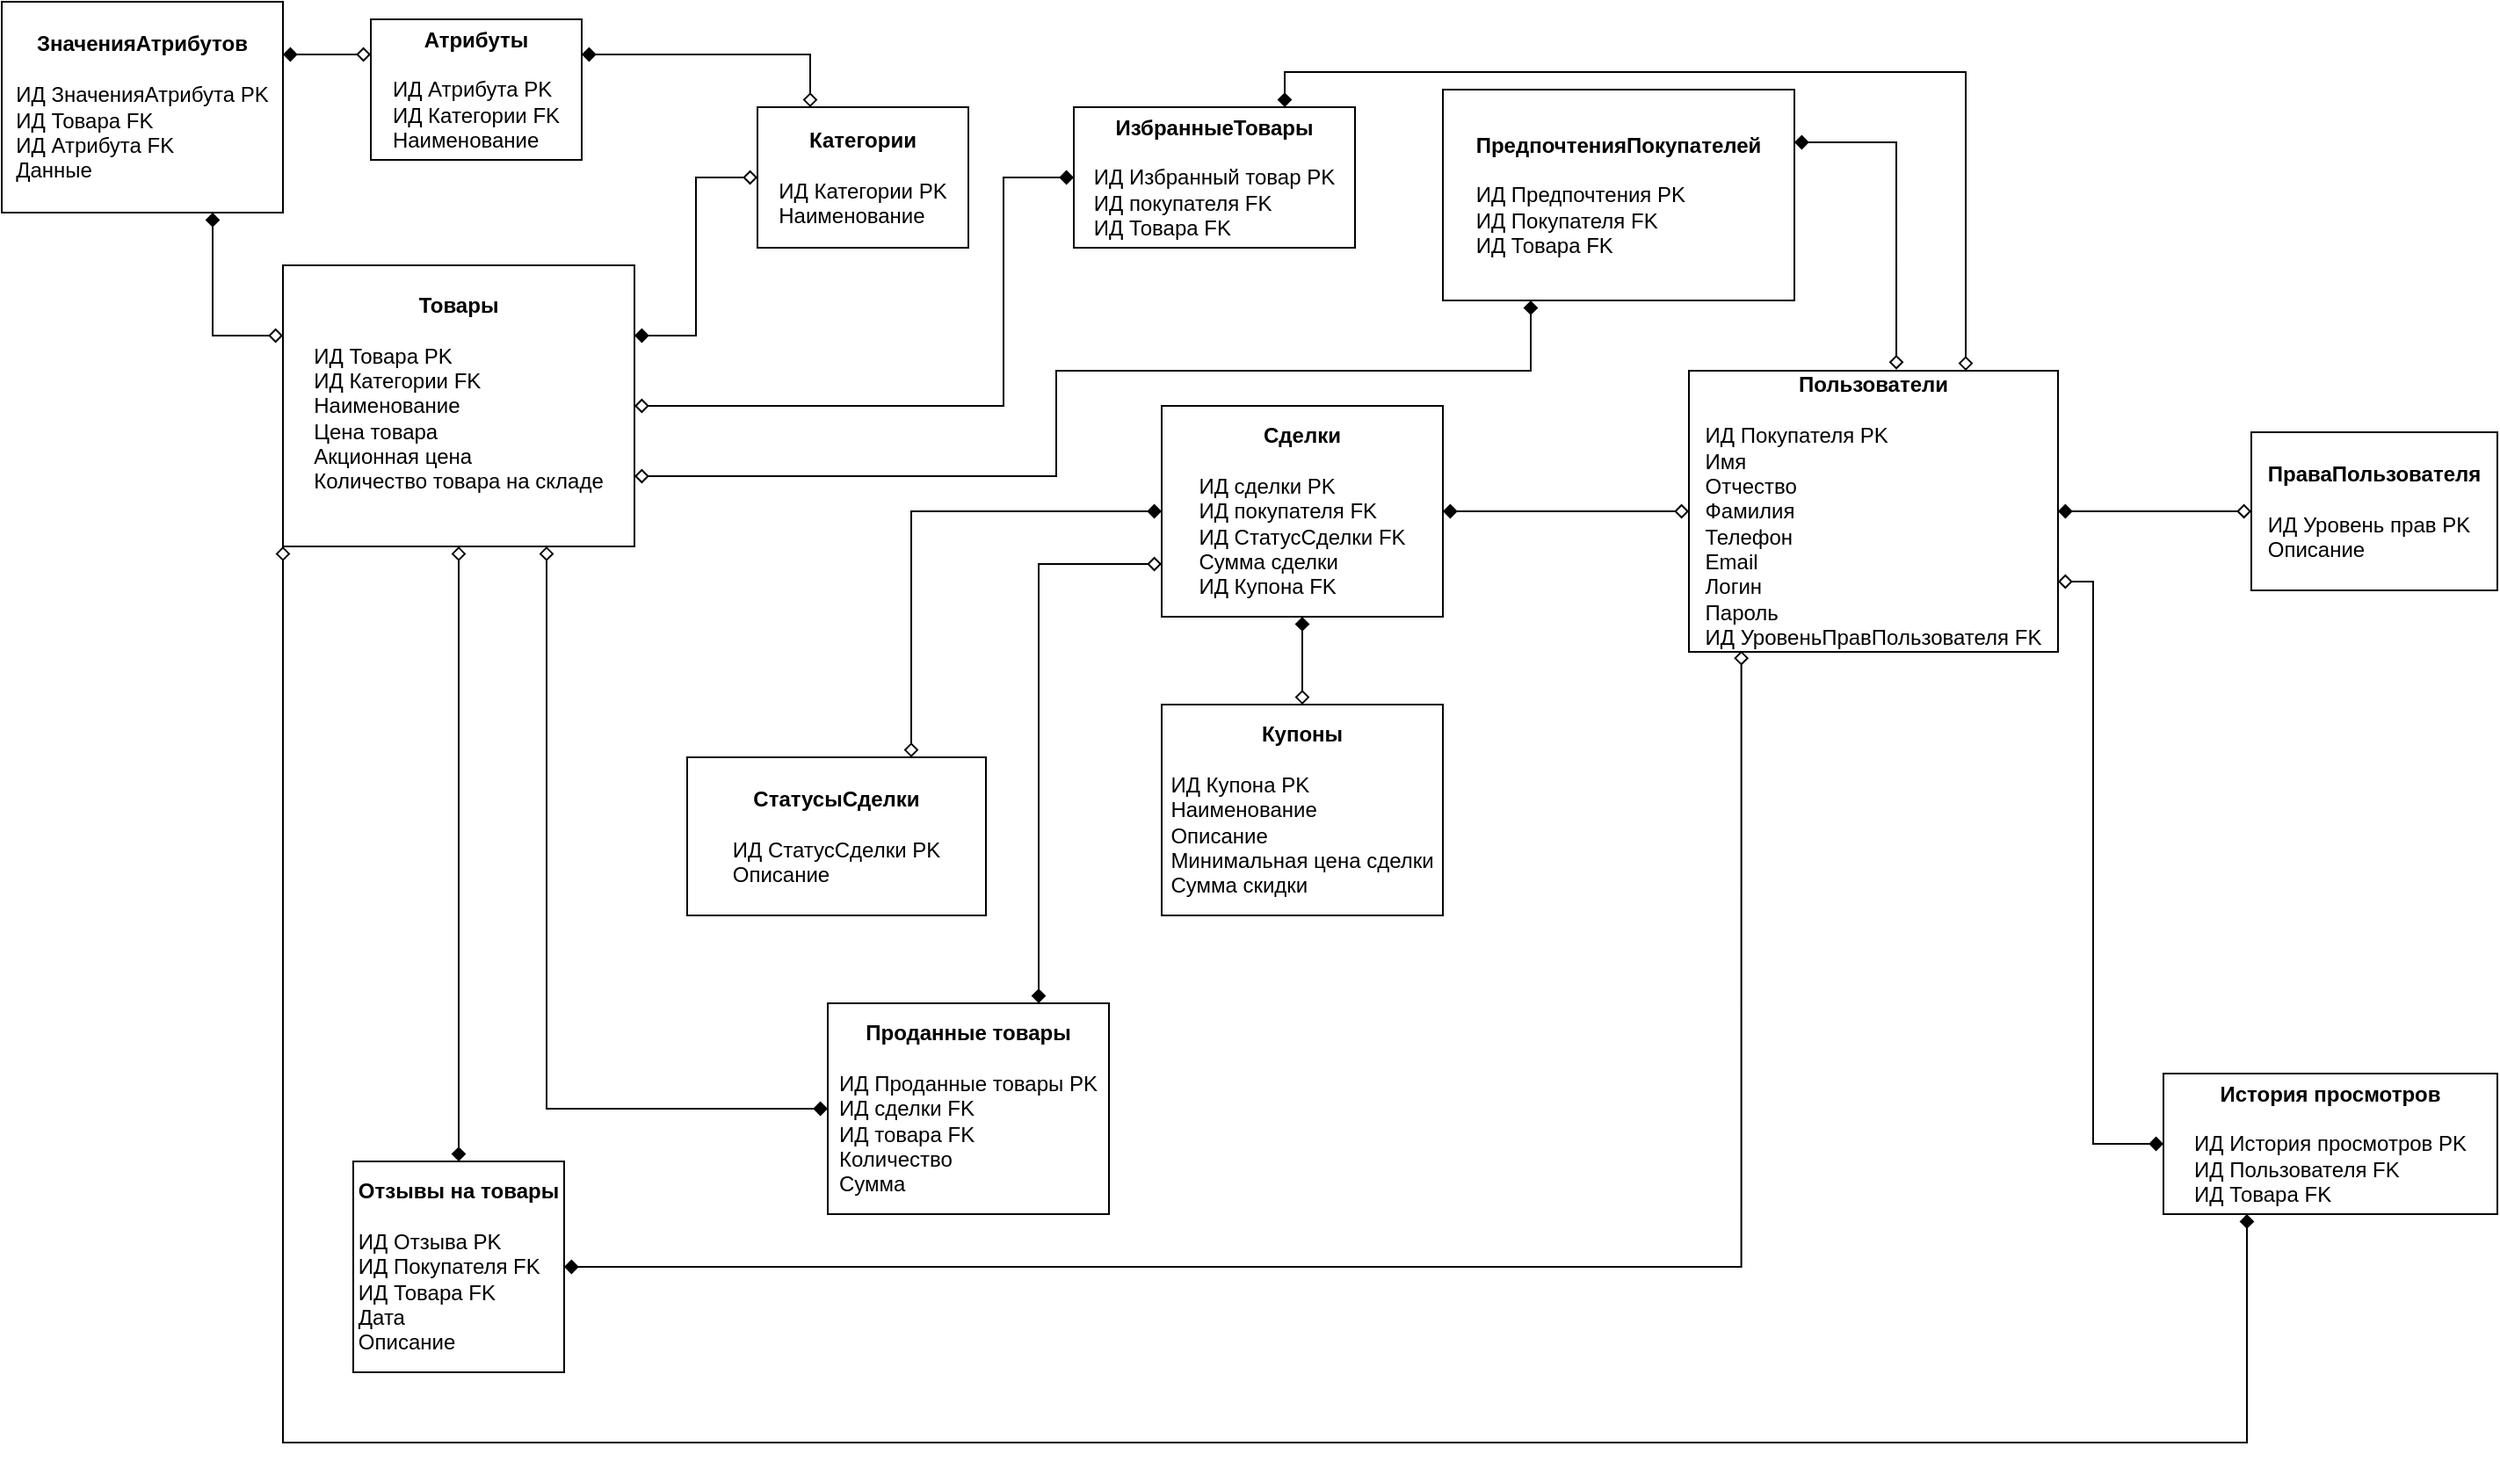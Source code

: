 <mxfile version="14.6.13" type="device" pages="5"><diagram id="TfcwtaZ1x5qRb70G7sAq" name="v1"><mxGraphModel dx="2379" dy="936" grid="1" gridSize="10" guides="1" tooltips="1" connect="1" arrows="1" fold="1" page="1" pageScale="1" pageWidth="827" pageHeight="1169" math="0" shadow="0"><root><mxCell id="0"/><mxCell id="1" parent="0"/><mxCell id="Cn4oMDdfMZTXBTQETOUP-15" style="edgeStyle=orthogonalEdgeStyle;rounded=0;orthogonalLoop=1;jettySize=auto;html=1;exitX=1;exitY=0.25;exitDx=0;exitDy=0;entryX=0;entryY=0.5;entryDx=0;entryDy=0;endArrow=diamond;endFill=0;startArrow=diamond;startFill=1;" parent="1" source="Cn4oMDdfMZTXBTQETOUP-1" target="Cn4oMDdfMZTXBTQETOUP-8" edge="1"><mxGeometry relative="1" as="geometry"/></mxCell><mxCell id="Cn4oMDdfMZTXBTQETOUP-16" style="edgeStyle=orthogonalEdgeStyle;rounded=0;orthogonalLoop=1;jettySize=auto;html=1;exitX=0.5;exitY=1;exitDx=0;exitDy=0;entryX=0.5;entryY=0;entryDx=0;entryDy=0;endArrow=diamond;endFill=1;startArrow=diamond;startFill=0;" parent="1" source="Cn4oMDdfMZTXBTQETOUP-1" target="Cn4oMDdfMZTXBTQETOUP-14" edge="1"><mxGeometry relative="1" as="geometry"/></mxCell><mxCell id="Cn4oMDdfMZTXBTQETOUP-28" style="edgeStyle=orthogonalEdgeStyle;rounded=0;orthogonalLoop=1;jettySize=auto;html=1;exitX=0;exitY=0.25;exitDx=0;exitDy=0;entryX=0.75;entryY=1;entryDx=0;entryDy=0;endArrow=diamond;endFill=1;startArrow=diamond;startFill=0;" parent="1" source="Cn4oMDdfMZTXBTQETOUP-1" target="Cn4oMDdfMZTXBTQETOUP-3" edge="1"><mxGeometry relative="1" as="geometry"/></mxCell><mxCell id="Cn4oMDdfMZTXBTQETOUP-35" style="edgeStyle=orthogonalEdgeStyle;rounded=0;orthogonalLoop=1;jettySize=auto;html=1;exitX=0.75;exitY=1;exitDx=0;exitDy=0;entryX=0;entryY=0.5;entryDx=0;entryDy=0;startArrow=diamond;startFill=0;endArrow=diamond;endFill=1;" parent="1" source="Cn4oMDdfMZTXBTQETOUP-1" target="Cn4oMDdfMZTXBTQETOUP-7" edge="1"><mxGeometry relative="1" as="geometry"/></mxCell><mxCell id="Cn4oMDdfMZTXBTQETOUP-48" style="edgeStyle=orthogonalEdgeStyle;rounded=0;orthogonalLoop=1;jettySize=auto;html=1;exitX=1;exitY=0.5;exitDx=0;exitDy=0;entryX=0;entryY=0.5;entryDx=0;entryDy=0;startArrow=diamond;startFill=0;endArrow=diamond;endFill=1;" parent="1" source="Cn4oMDdfMZTXBTQETOUP-1" target="Cn4oMDdfMZTXBTQETOUP-9" edge="1"><mxGeometry relative="1" as="geometry"><Array as="points"><mxPoint x="250" y="280"/><mxPoint x="250" y="150"/></Array></mxGeometry></mxCell><mxCell id="Cn4oMDdfMZTXBTQETOUP-51" style="edgeStyle=orthogonalEdgeStyle;rounded=0;orthogonalLoop=1;jettySize=auto;html=1;exitX=1;exitY=0.75;exitDx=0;exitDy=0;entryX=0.25;entryY=1;entryDx=0;entryDy=0;startArrow=diamond;startFill=0;endArrow=diamond;endFill=1;" parent="1" source="Cn4oMDdfMZTXBTQETOUP-1" target="Cn4oMDdfMZTXBTQETOUP-5" edge="1"><mxGeometry relative="1" as="geometry"><Array as="points"><mxPoint x="280" y="320"/><mxPoint x="280" y="260"/><mxPoint x="550" y="260"/></Array></mxGeometry></mxCell><mxCell id="Cn4oMDdfMZTXBTQETOUP-53" style="edgeStyle=orthogonalEdgeStyle;rounded=0;orthogonalLoop=1;jettySize=auto;html=1;exitX=0;exitY=1;exitDx=0;exitDy=0;entryX=0.25;entryY=1;entryDx=0;entryDy=0;startArrow=diamond;startFill=0;endArrow=diamond;endFill=1;" parent="1" source="Cn4oMDdfMZTXBTQETOUP-1" target="Cn4oMDdfMZTXBTQETOUP-13" edge="1"><mxGeometry relative="1" as="geometry"><Array as="points"><mxPoint x="-160" y="870"/><mxPoint x="958" y="870"/></Array></mxGeometry></mxCell><mxCell id="Cn4oMDdfMZTXBTQETOUP-1" value="&lt;b&gt;Товары&lt;/b&gt;&lt;br&gt;&lt;br&gt;&lt;div style=&quot;text-align: left&quot;&gt;&lt;span&gt;ИД Товара PK&lt;/span&gt;&lt;/div&gt;&lt;div style=&quot;text-align: left&quot;&gt;&lt;span&gt;ИД Категории FK&lt;/span&gt;&lt;/div&gt;&lt;div style=&quot;text-align: left&quot;&gt;&lt;span&gt;Наименование&lt;/span&gt;&lt;/div&gt;&lt;div style=&quot;text-align: left&quot;&gt;&lt;span&gt;Цена товара&lt;/span&gt;&lt;/div&gt;&lt;div style=&quot;text-align: left&quot;&gt;&lt;span&gt;Акционная цена&lt;/span&gt;&lt;/div&gt;&lt;div style=&quot;text-align: left&quot;&gt;&lt;span&gt;Количество товара на складе&lt;/span&gt;&lt;/div&gt;&lt;div style=&quot;text-align: left&quot;&gt;&lt;span&gt;&lt;br&gt;&lt;/span&gt;&lt;/div&gt;" style="whiteSpace=wrap;html=1;" parent="1" vertex="1"><mxGeometry x="-160" y="200" width="200" height="160" as="geometry"/></mxCell><mxCell id="Cn4oMDdfMZTXBTQETOUP-30" style="edgeStyle=orthogonalEdgeStyle;rounded=0;orthogonalLoop=1;jettySize=auto;html=1;exitX=1;exitY=0.25;exitDx=0;exitDy=0;entryX=0.25;entryY=0;entryDx=0;entryDy=0;endArrow=diamond;endFill=0;startArrow=diamond;startFill=1;" parent="1" source="Cn4oMDdfMZTXBTQETOUP-2" target="Cn4oMDdfMZTXBTQETOUP-8" edge="1"><mxGeometry relative="1" as="geometry"/></mxCell><mxCell id="Cn4oMDdfMZTXBTQETOUP-2" value="&lt;b&gt;Атрибуты&lt;/b&gt;&lt;br&gt;&lt;br&gt;&lt;div style=&quot;text-align: left&quot;&gt;ИД Атрибута PK&lt;/div&gt;&lt;div style=&quot;text-align: left&quot;&gt;ИД Категории FK&lt;/div&gt;&lt;div style=&quot;text-align: left&quot;&gt;Наименование&lt;/div&gt;" style="whiteSpace=wrap;html=1;" parent="1" vertex="1"><mxGeometry x="-110" y="60" width="120" height="80" as="geometry"/></mxCell><mxCell id="Cn4oMDdfMZTXBTQETOUP-29" style="edgeStyle=orthogonalEdgeStyle;rounded=0;orthogonalLoop=1;jettySize=auto;html=1;exitX=1;exitY=0.25;exitDx=0;exitDy=0;entryX=0;entryY=0.25;entryDx=0;entryDy=0;endArrow=diamond;endFill=0;startArrow=diamond;startFill=1;" parent="1" source="Cn4oMDdfMZTXBTQETOUP-3" target="Cn4oMDdfMZTXBTQETOUP-2" edge="1"><mxGeometry relative="1" as="geometry"/></mxCell><mxCell id="Cn4oMDdfMZTXBTQETOUP-3" value="&lt;b&gt;ЗначенияАтрибутов&lt;/b&gt;&lt;br&gt;&lt;br&gt;&lt;div style=&quot;text-align: left&quot;&gt;ИД ЗначенияАтрибута PK&lt;/div&gt;&lt;div style=&quot;text-align: left&quot;&gt;ИД Товара FK&lt;/div&gt;&lt;div style=&quot;text-align: left&quot;&gt;ИД Атрибута FK&lt;/div&gt;&lt;div style=&quot;text-align: left&quot;&gt;Данные&lt;/div&gt;" style="whiteSpace=wrap;html=1;" parent="1" vertex="1"><mxGeometry x="-320" y="50" width="160" height="120" as="geometry"/></mxCell><mxCell id="Cn4oMDdfMZTXBTQETOUP-40" style="edgeStyle=orthogonalEdgeStyle;rounded=0;orthogonalLoop=1;jettySize=auto;html=1;exitX=0;exitY=0.5;exitDx=0;exitDy=0;entryX=1;entryY=0.5;entryDx=0;entryDy=0;startArrow=diamond;startFill=0;endArrow=diamond;endFill=1;" parent="1" source="Cn4oMDdfMZTXBTQETOUP-4" target="Cn4oMDdfMZTXBTQETOUP-6" edge="1"><mxGeometry relative="1" as="geometry"/></mxCell><mxCell id="Cn4oMDdfMZTXBTQETOUP-41" style="edgeStyle=orthogonalEdgeStyle;rounded=0;orthogonalLoop=1;jettySize=auto;html=1;exitX=0.142;exitY=0.996;exitDx=0;exitDy=0;entryX=1;entryY=0.5;entryDx=0;entryDy=0;startArrow=diamond;startFill=0;endArrow=diamond;endFill=1;exitPerimeter=0;" parent="1" source="Cn4oMDdfMZTXBTQETOUP-4" target="Cn4oMDdfMZTXBTQETOUP-14" edge="1"><mxGeometry relative="1" as="geometry"/></mxCell><mxCell id="Cn4oMDdfMZTXBTQETOUP-44" style="edgeStyle=orthogonalEdgeStyle;rounded=0;orthogonalLoop=1;jettySize=auto;html=1;exitX=1;exitY=0.75;exitDx=0;exitDy=0;entryX=0;entryY=0.5;entryDx=0;entryDy=0;startArrow=diamond;startFill=0;endArrow=diamond;endFill=1;" parent="1" source="Cn4oMDdfMZTXBTQETOUP-4" target="Cn4oMDdfMZTXBTQETOUP-13" edge="1"><mxGeometry relative="1" as="geometry"><Array as="points"><mxPoint x="870" y="380"/><mxPoint x="870" y="700"/></Array></mxGeometry></mxCell><mxCell id="Cn4oMDdfMZTXBTQETOUP-46" style="edgeStyle=orthogonalEdgeStyle;rounded=0;orthogonalLoop=1;jettySize=auto;html=1;exitX=0.562;exitY=-0.004;exitDx=0;exitDy=0;entryX=1;entryY=0.25;entryDx=0;entryDy=0;startArrow=diamond;startFill=0;endArrow=diamond;endFill=1;exitPerimeter=0;" parent="1" source="Cn4oMDdfMZTXBTQETOUP-4" target="Cn4oMDdfMZTXBTQETOUP-5" edge="1"><mxGeometry relative="1" as="geometry"/></mxCell><mxCell id="Cn4oMDdfMZTXBTQETOUP-50" style="edgeStyle=orthogonalEdgeStyle;rounded=0;orthogonalLoop=1;jettySize=auto;html=1;exitX=0.75;exitY=0;exitDx=0;exitDy=0;entryX=0.75;entryY=0;entryDx=0;entryDy=0;startArrow=diamond;startFill=0;endArrow=diamond;endFill=1;" parent="1" source="Cn4oMDdfMZTXBTQETOUP-4" target="Cn4oMDdfMZTXBTQETOUP-9" edge="1"><mxGeometry relative="1" as="geometry"/></mxCell><mxCell id="Cn4oMDdfMZTXBTQETOUP-4" value="&lt;b&gt;Пользователи&lt;/b&gt;&lt;br&gt;&lt;br&gt;&lt;div style=&quot;text-align: left&quot;&gt;ИД Покупателя PK&lt;/div&gt;&lt;div style=&quot;text-align: left&quot;&gt;Имя&amp;nbsp;&lt;/div&gt;&lt;div style=&quot;text-align: left&quot;&gt;Отчество&lt;/div&gt;&lt;div style=&quot;text-align: left&quot;&gt;Фамилия&lt;/div&gt;&lt;div style=&quot;text-align: left&quot;&gt;Телефон&lt;/div&gt;&lt;div style=&quot;text-align: left&quot;&gt;Email&lt;/div&gt;&lt;div style=&quot;text-align: left&quot;&gt;Логин&lt;/div&gt;&lt;div style=&quot;text-align: left&quot;&gt;Пароль&lt;/div&gt;&lt;div style=&quot;text-align: left&quot;&gt;ИД УровеньПравПользователя FK&lt;/div&gt;" style="whiteSpace=wrap;html=1;" parent="1" vertex="1"><mxGeometry x="640" y="260" width="210" height="160" as="geometry"/></mxCell><mxCell id="Cn4oMDdfMZTXBTQETOUP-5" value="&lt;b&gt;ПредпочтенияПокупателей&lt;/b&gt;&lt;br&gt;&lt;br&gt;&lt;div style=&quot;text-align: left&quot;&gt;&lt;span&gt;ИД Предпочтения PK&lt;/span&gt;&lt;/div&gt;&lt;div style=&quot;text-align: left&quot;&gt;&lt;span&gt;ИД Покупателя FK&lt;/span&gt;&lt;/div&gt;&lt;div style=&quot;text-align: left&quot;&gt;&lt;span&gt;ИД Товара FK&lt;/span&gt;&lt;/div&gt;" style="whiteSpace=wrap;html=1;" parent="1" vertex="1"><mxGeometry x="500" y="100" width="200" height="120" as="geometry"/></mxCell><mxCell id="Cn4oMDdfMZTXBTQETOUP-34" style="edgeStyle=orthogonalEdgeStyle;rounded=0;orthogonalLoop=1;jettySize=auto;html=1;exitX=0;exitY=0.75;exitDx=0;exitDy=0;entryX=0.75;entryY=0;entryDx=0;entryDy=0;startArrow=diamond;startFill=0;endArrow=diamond;endFill=1;" parent="1" source="Cn4oMDdfMZTXBTQETOUP-6" target="Cn4oMDdfMZTXBTQETOUP-7" edge="1"><mxGeometry relative="1" as="geometry"/></mxCell><mxCell id="Cn4oMDdfMZTXBTQETOUP-6" value="&lt;b&gt;Сделки&lt;br&gt;&lt;/b&gt;&lt;br&gt;&lt;div style=&quot;text-align: left&quot;&gt;&lt;span&gt;ИД сделки PK&lt;/span&gt;&lt;/div&gt;&lt;div style=&quot;text-align: left&quot;&gt;&lt;span&gt;ИД покупателя FK&lt;/span&gt;&lt;/div&gt;&lt;div style=&quot;text-align: left&quot;&gt;&lt;span&gt;ИД СтатусСделки FK&lt;/span&gt;&lt;/div&gt;&lt;div style=&quot;text-align: left&quot;&gt;&lt;span&gt;Сумма сделки&lt;/span&gt;&lt;/div&gt;&lt;div style=&quot;text-align: left&quot;&gt;ИД Купона FK&lt;/div&gt;" style="whiteSpace=wrap;html=1;" parent="1" vertex="1"><mxGeometry x="340" y="280" width="160" height="120" as="geometry"/></mxCell><mxCell id="Cn4oMDdfMZTXBTQETOUP-7" value="&lt;b&gt;Проданные товары&lt;br&gt;&lt;br&gt;&lt;/b&gt;&lt;div style=&quot;text-align: left&quot;&gt;&lt;span&gt;ИД Проданные товары PK&lt;/span&gt;&lt;/div&gt;&lt;div style=&quot;text-align: left&quot;&gt;&lt;span&gt;ИД сделки FK&lt;/span&gt;&lt;/div&gt;&lt;div style=&quot;text-align: left&quot;&gt;&lt;span&gt;ИД товара FK&lt;/span&gt;&lt;/div&gt;&lt;div style=&quot;text-align: left&quot;&gt;&lt;span&gt;Количество&lt;/span&gt;&lt;/div&gt;&lt;div style=&quot;text-align: left&quot;&gt;&lt;span&gt;Сумма&lt;/span&gt;&lt;/div&gt;" style="whiteSpace=wrap;html=1;" parent="1" vertex="1"><mxGeometry x="150" y="620" width="160" height="120" as="geometry"/></mxCell><mxCell id="Cn4oMDdfMZTXBTQETOUP-8" value="&lt;b&gt;Категории&lt;/b&gt;&lt;br&gt;&lt;br&gt;&lt;div style=&quot;text-align: left&quot;&gt;ИД Категории PK&lt;/div&gt;&lt;div style=&quot;text-align: left&quot;&gt;Наименование&lt;/div&gt;" style="whiteSpace=wrap;html=1;" parent="1" vertex="1"><mxGeometry x="110" y="110" width="120" height="80" as="geometry"/></mxCell><mxCell id="Cn4oMDdfMZTXBTQETOUP-9" value="&lt;b&gt;ИзбранныеТовары&lt;/b&gt;&lt;br&gt;&lt;br&gt;&lt;div style=&quot;text-align: left&quot;&gt;ИД Избранный товар PK&lt;/div&gt;&lt;div style=&quot;text-align: left&quot;&gt;ИД покупателя FK&lt;/div&gt;&lt;div style=&quot;text-align: left&quot;&gt;ИД Товара FK&lt;/div&gt;" style="whiteSpace=wrap;html=1;" parent="1" vertex="1"><mxGeometry x="290" y="110" width="160" height="80" as="geometry"/></mxCell><mxCell id="Cn4oMDdfMZTXBTQETOUP-38" style="edgeStyle=orthogonalEdgeStyle;rounded=0;orthogonalLoop=1;jettySize=auto;html=1;exitX=0.5;exitY=0;exitDx=0;exitDy=0;entryX=0.5;entryY=1;entryDx=0;entryDy=0;startArrow=diamond;startFill=0;endArrow=diamond;endFill=1;" parent="1" source="Cn4oMDdfMZTXBTQETOUP-11" target="Cn4oMDdfMZTXBTQETOUP-6" edge="1"><mxGeometry relative="1" as="geometry"/></mxCell><mxCell id="Cn4oMDdfMZTXBTQETOUP-11" value="&lt;b&gt;Купоны&lt;/b&gt;&lt;br&gt;&lt;br&gt;&lt;div style=&quot;text-align: left&quot;&gt;&lt;span&gt;ИД Купона PK&lt;/span&gt;&lt;/div&gt;&lt;div style=&quot;text-align: left&quot;&gt;Наименование&lt;/div&gt;&lt;div style=&quot;text-align: left&quot;&gt;Описание&lt;/div&gt;&lt;div style=&quot;text-align: left&quot;&gt;Минимальная цена сделки&lt;/div&gt;&lt;div style=&quot;text-align: left&quot;&gt;Сумма скидки&lt;/div&gt;" style="whiteSpace=wrap;html=1;" parent="1" vertex="1"><mxGeometry x="340" y="450" width="160" height="120" as="geometry"/></mxCell><mxCell id="Cn4oMDdfMZTXBTQETOUP-13" value="&lt;b&gt;История просмотров&lt;/b&gt;&lt;br&gt;&lt;br&gt;&lt;div style=&quot;text-align: left&quot;&gt;ИД История просмотров PK&lt;/div&gt;&lt;div style=&quot;text-align: left&quot;&gt;ИД Пользователя FK&lt;/div&gt;&lt;div style=&quot;text-align: left&quot;&gt;ИД Товара FK&lt;/div&gt;" style="whiteSpace=wrap;html=1;" parent="1" vertex="1"><mxGeometry x="910" y="660" width="190" height="80" as="geometry"/></mxCell><mxCell id="Cn4oMDdfMZTXBTQETOUP-14" value="&lt;b&gt;Отзывы на товары&lt;/b&gt;&lt;br&gt;&lt;br&gt;&lt;div style=&quot;text-align: left&quot;&gt;ИД Отзыва PK&lt;/div&gt;&lt;div style=&quot;text-align: left&quot;&gt;ИД Покупателя FK&lt;/div&gt;&lt;div style=&quot;text-align: left&quot;&gt;ИД Товара FK&lt;/div&gt;&lt;div style=&quot;text-align: left&quot;&gt;Дата&lt;/div&gt;&lt;div style=&quot;text-align: left&quot;&gt;Описание&lt;/div&gt;" style="whiteSpace=wrap;html=1;" parent="1" vertex="1"><mxGeometry x="-120" y="710" width="120" height="120" as="geometry"/></mxCell><mxCell id="Cn4oMDdfMZTXBTQETOUP-37" style="edgeStyle=orthogonalEdgeStyle;rounded=0;orthogonalLoop=1;jettySize=auto;html=1;exitX=0.75;exitY=0;exitDx=0;exitDy=0;entryX=0;entryY=0.5;entryDx=0;entryDy=0;startArrow=diamond;startFill=0;endArrow=diamond;endFill=1;" parent="1" source="Cn4oMDdfMZTXBTQETOUP-19" target="Cn4oMDdfMZTXBTQETOUP-6" edge="1"><mxGeometry relative="1" as="geometry"/></mxCell><mxCell id="Cn4oMDdfMZTXBTQETOUP-19" value="&lt;b&gt;СтатусыСделки&lt;/b&gt;&lt;br&gt;&lt;br&gt;&lt;div style=&quot;text-align: left&quot;&gt;&lt;span&gt;ИД СтатусСделки PK&lt;/span&gt;&lt;/div&gt;&lt;div style=&quot;text-align: left&quot;&gt;&lt;span&gt;Описание&lt;/span&gt;&lt;/div&gt;" style="whiteSpace=wrap;html=1;" parent="1" vertex="1"><mxGeometry x="70" y="480" width="170" height="90" as="geometry"/></mxCell><mxCell id="Cn4oMDdfMZTXBTQETOUP-43" style="edgeStyle=orthogonalEdgeStyle;rounded=0;orthogonalLoop=1;jettySize=auto;html=1;exitX=0;exitY=0.5;exitDx=0;exitDy=0;entryX=1;entryY=0.5;entryDx=0;entryDy=0;startArrow=diamond;startFill=0;endArrow=diamond;endFill=1;" parent="1" source="Cn4oMDdfMZTXBTQETOUP-21" target="Cn4oMDdfMZTXBTQETOUP-4" edge="1"><mxGeometry relative="1" as="geometry"/></mxCell><mxCell id="Cn4oMDdfMZTXBTQETOUP-21" value="&lt;b&gt;ПраваПользователя&lt;/b&gt;&lt;br&gt;&lt;br&gt;&lt;div style=&quot;text-align: left&quot;&gt;&lt;span&gt;ИД Уровень прав PK&lt;/span&gt;&lt;/div&gt;&lt;div style=&quot;text-align: left&quot;&gt;&lt;span&gt;Описание&lt;/span&gt;&lt;/div&gt;" style="whiteSpace=wrap;html=1;" parent="1" vertex="1"><mxGeometry x="960" y="295" width="140" height="90" as="geometry"/></mxCell></root></mxGraphModel></diagram><diagram id="-6vtyxe0PgpxiF9NUpIc" name="v2"><mxGraphModel dx="2014" dy="951" grid="1" gridSize="10" guides="1" tooltips="1" connect="1" arrows="1" fold="1" page="1" pageScale="1" pageWidth="827" pageHeight="1169" math="0" shadow="0"><root><mxCell id="6emDH-Kv5z9EkEKNcbFX-0"/><mxCell id="6emDH-Kv5z9EkEKNcbFX-1" parent="6emDH-Kv5z9EkEKNcbFX-0"/><mxCell id="6emDH-Kv5z9EkEKNcbFX-3" value="1 к 1" style="edgeStyle=orthogonalEdgeStyle;rounded=0;orthogonalLoop=1;jettySize=auto;html=1;exitX=0.5;exitY=1;exitDx=0;exitDy=0;entryX=0.5;entryY=0;entryDx=0;entryDy=0;endArrow=diamond;endFill=1;startArrow=diamond;startFill=0;" parent="6emDH-Kv5z9EkEKNcbFX-1" source="6emDH-Kv5z9EkEKNcbFX-9" target="6emDH-Kv5z9EkEKNcbFX-29" edge="1"><mxGeometry relative="1" as="geometry"/></mxCell><mxCell id="6emDH-Kv5z9EkEKNcbFX-5" value="1 ко многим" style="edgeStyle=orthogonalEdgeStyle;rounded=0;orthogonalLoop=1;jettySize=auto;html=1;exitX=0.75;exitY=1;exitDx=0;exitDy=0;entryX=0;entryY=0.5;entryDx=0;entryDy=0;startArrow=diamond;startFill=0;endArrow=diamond;endFill=1;" parent="6emDH-Kv5z9EkEKNcbFX-1" source="6emDH-Kv5z9EkEKNcbFX-9" target="6emDH-Kv5z9EkEKNcbFX-23" edge="1"><mxGeometry relative="1" as="geometry"/></mxCell><mxCell id="6emDH-Kv5z9EkEKNcbFX-6" style="edgeStyle=orthogonalEdgeStyle;rounded=0;orthogonalLoop=1;jettySize=auto;html=1;exitX=1;exitY=0.5;exitDx=0;exitDy=0;entryX=0;entryY=0.5;entryDx=0;entryDy=0;startArrow=diamond;startFill=0;endArrow=diamond;endFill=1;" parent="6emDH-Kv5z9EkEKNcbFX-1" source="6emDH-Kv5z9EkEKNcbFX-9" target="6emDH-Kv5z9EkEKNcbFX-25" edge="1"><mxGeometry relative="1" as="geometry"><Array as="points"><mxPoint x="650" y="270"/><mxPoint x="650" y="200"/></Array></mxGeometry></mxCell><mxCell id="DURDkDhYr2dI-DwCdvgV-0" value="&lt;div&gt;1 к многим&lt;/div&gt;" style="edgeLabel;html=1;align=center;verticalAlign=middle;resizable=0;points=[];" parent="6emDH-Kv5z9EkEKNcbFX-6" vertex="1" connectable="0"><mxGeometry x="-0.521" y="-2" relative="1" as="geometry"><mxPoint as="offset"/></mxGeometry></mxCell><mxCell id="6emDH-Kv5z9EkEKNcbFX-8" value="1 ко многим" style="edgeStyle=orthogonalEdgeStyle;rounded=0;orthogonalLoop=1;jettySize=auto;html=1;exitX=0;exitY=1;exitDx=0;exitDy=0;entryX=0.5;entryY=1;entryDx=0;entryDy=0;startArrow=diamond;startFill=0;endArrow=diamond;endFill=1;" parent="6emDH-Kv5z9EkEKNcbFX-1" source="6emDH-Kv5z9EkEKNcbFX-9" target="6emDH-Kv5z9EkEKNcbFX-28" edge="1"><mxGeometry relative="1" as="geometry"><Array as="points"><mxPoint x="240" y="860"/><mxPoint x="1195" y="860"/></Array></mxGeometry></mxCell><mxCell id="6emDH-Kv5z9EkEKNcbFX-9" value="&lt;b&gt;Товары&lt;/b&gt;&lt;br&gt;&lt;br&gt;&lt;div style=&quot;text-align: left&quot;&gt;&lt;span&gt;Категория&lt;/span&gt;&lt;br&gt;&lt;/div&gt;&lt;div style=&quot;text-align: left&quot;&gt;&lt;span&gt;Наименование&lt;/span&gt;&lt;/div&gt;&lt;div style=&quot;text-align: left&quot;&gt;&lt;span&gt;Цена товара&lt;/span&gt;&lt;/div&gt;&lt;div style=&quot;text-align: left&quot;&gt;&lt;span&gt;Акционная цена&lt;/span&gt;&lt;/div&gt;&lt;div style=&quot;text-align: left&quot;&gt;&lt;span&gt;Количество товара на складе&lt;/span&gt;&lt;/div&gt;&lt;div style=&quot;text-align: left&quot;&gt;&lt;span&gt;&lt;br&gt;&lt;/span&gt;&lt;/div&gt;" style="whiteSpace=wrap;html=1;" parent="6emDH-Kv5z9EkEKNcbFX-1" vertex="1"><mxGeometry x="240" y="190" width="200" height="160" as="geometry"/></mxCell><mxCell id="6emDH-Kv5z9EkEKNcbFX-11" value="&lt;b&gt;Атрибуты&lt;/b&gt;&lt;br&gt;&lt;br&gt;&lt;div style=&quot;text-align: left&quot;&gt;Категория&lt;/div&gt;&lt;div style=&quot;text-align: left&quot;&gt;Наименование&lt;/div&gt;" style="whiteSpace=wrap;html=1;" parent="6emDH-Kv5z9EkEKNcbFX-1" vertex="1"><mxGeometry x="280" y="40" width="120" height="80" as="geometry"/></mxCell><mxCell id="6emDH-Kv5z9EkEKNcbFX-12" value="1 ко многим" style="edgeStyle=orthogonalEdgeStyle;rounded=0;orthogonalLoop=1;jettySize=auto;html=1;exitX=0.5;exitY=0;exitDx=0;exitDy=0;entryX=0.5;entryY=1;entryDx=0;entryDy=0;endArrow=diamond;endFill=0;startArrow=diamond;startFill=1;" parent="6emDH-Kv5z9EkEKNcbFX-1" source="6emDH-Kv5z9EkEKNcbFX-9" target="6emDH-Kv5z9EkEKNcbFX-11" edge="1"><mxGeometry relative="1" as="geometry"><mxPoint x="200" y="70" as="sourcePoint"/></mxGeometry></mxCell><mxCell id="6emDH-Kv5z9EkEKNcbFX-14" value="1 ко многим" style="edgeStyle=orthogonalEdgeStyle;rounded=0;orthogonalLoop=1;jettySize=auto;html=1;exitX=0;exitY=0.5;exitDx=0;exitDy=0;entryX=1;entryY=0.5;entryDx=0;entryDy=0;startArrow=diamond;startFill=0;endArrow=diamond;endFill=1;" parent="6emDH-Kv5z9EkEKNcbFX-1" source="6emDH-Kv5z9EkEKNcbFX-19" target="6emDH-Kv5z9EkEKNcbFX-22" edge="1"><mxGeometry relative="1" as="geometry"/></mxCell><mxCell id="6emDH-Kv5z9EkEKNcbFX-15" value="1 ко многим" style="edgeStyle=orthogonalEdgeStyle;rounded=0;orthogonalLoop=1;jettySize=auto;html=1;exitX=0.142;exitY=0.996;exitDx=0;exitDy=0;entryX=1;entryY=0.5;entryDx=0;entryDy=0;startArrow=diamond;startFill=0;endArrow=diamond;endFill=1;exitPerimeter=0;" parent="6emDH-Kv5z9EkEKNcbFX-1" source="6emDH-Kv5z9EkEKNcbFX-19" target="6emDH-Kv5z9EkEKNcbFX-29" edge="1"><mxGeometry relative="1" as="geometry"/></mxCell><mxCell id="6emDH-Kv5z9EkEKNcbFX-16" value="1 ко многим" style="edgeStyle=orthogonalEdgeStyle;rounded=0;orthogonalLoop=1;jettySize=auto;html=1;entryX=0.5;entryY=0;entryDx=0;entryDy=0;startArrow=diamond;startFill=0;endArrow=diamond;endFill=1;exitX=0.5;exitY=1;exitDx=0;exitDy=0;" parent="6emDH-Kv5z9EkEKNcbFX-1" source="6emDH-Kv5z9EkEKNcbFX-19" target="6emDH-Kv5z9EkEKNcbFX-28" edge="1"><mxGeometry relative="1" as="geometry"><Array as="points"><mxPoint x="1145" y="600"/><mxPoint x="1195" y="600"/></Array><mxPoint x="1198" y="420" as="sourcePoint"/></mxGeometry></mxCell><mxCell id="6emDH-Kv5z9EkEKNcbFX-18" value="1 ко многим" style="edgeStyle=orthogonalEdgeStyle;rounded=0;orthogonalLoop=1;jettySize=auto;html=1;exitX=0.75;exitY=0;exitDx=0;exitDy=0;entryX=1;entryY=0.5;entryDx=0;entryDy=0;startArrow=diamond;startFill=0;endArrow=diamond;endFill=1;" parent="6emDH-Kv5z9EkEKNcbFX-1" source="6emDH-Kv5z9EkEKNcbFX-19" target="6emDH-Kv5z9EkEKNcbFX-25" edge="1"><mxGeometry relative="1" as="geometry"/></mxCell><mxCell id="6emDH-Kv5z9EkEKNcbFX-19" value="&lt;b&gt;Пользователи&lt;/b&gt;&lt;br&gt;&lt;br&gt;&lt;div style=&quot;text-align: left&quot;&gt;&lt;span&gt;Имя&amp;nbsp;&lt;/span&gt;&lt;br&gt;&lt;/div&gt;&lt;div style=&quot;text-align: left&quot;&gt;Отчество&lt;/div&gt;&lt;div style=&quot;text-align: left&quot;&gt;Фамилия&lt;/div&gt;&lt;div style=&quot;text-align: left&quot;&gt;Телефон&lt;/div&gt;&lt;div style=&quot;text-align: left&quot;&gt;Email&lt;/div&gt;&lt;div style=&quot;text-align: left&quot;&gt;Логин&lt;/div&gt;&lt;div style=&quot;text-align: left&quot;&gt;Пароль&lt;/div&gt;" style="whiteSpace=wrap;html=1;" parent="6emDH-Kv5z9EkEKNcbFX-1" vertex="1"><mxGeometry x="1040" y="250" width="210" height="160" as="geometry"/></mxCell><mxCell id="6emDH-Kv5z9EkEKNcbFX-21" value="1 ко многим" style="edgeStyle=orthogonalEdgeStyle;rounded=0;orthogonalLoop=1;jettySize=auto;html=1;exitX=0;exitY=0.75;exitDx=0;exitDy=0;entryX=0.75;entryY=0;entryDx=0;entryDy=0;startArrow=diamond;startFill=0;endArrow=diamond;endFill=1;" parent="6emDH-Kv5z9EkEKNcbFX-1" source="6emDH-Kv5z9EkEKNcbFX-22" target="6emDH-Kv5z9EkEKNcbFX-23" edge="1"><mxGeometry relative="1" as="geometry"/></mxCell><mxCell id="6emDH-Kv5z9EkEKNcbFX-22" value="&lt;b&gt;Сделки&lt;br&gt;&lt;/b&gt;&lt;br&gt;&lt;div style=&quot;text-align: left&quot;&gt;&lt;span&gt;Покупатель&lt;/span&gt;&lt;br&gt;&lt;/div&gt;&lt;div style=&quot;text-align: left&quot;&gt;&lt;span&gt;СтатусСделки&lt;/span&gt;&lt;/div&gt;&lt;div style=&quot;text-align: left&quot;&gt;&lt;span&gt;Сумма сделки&lt;/span&gt;&lt;/div&gt;&lt;div style=&quot;text-align: left&quot;&gt;Купон&lt;/div&gt;" style="whiteSpace=wrap;html=1;" parent="6emDH-Kv5z9EkEKNcbFX-1" vertex="1"><mxGeometry x="740" y="270" width="160" height="120" as="geometry"/></mxCell><mxCell id="6emDH-Kv5z9EkEKNcbFX-23" value="&lt;b&gt;Проданные товары&lt;br&gt;&lt;br&gt;&lt;/b&gt;&lt;div style=&quot;text-align: left&quot;&gt;&lt;span&gt;Сделка&lt;/span&gt;&lt;br&gt;&lt;/div&gt;&lt;div style=&quot;text-align: left&quot;&gt;&lt;span&gt;Товар&lt;/span&gt;&lt;/div&gt;&lt;div style=&quot;text-align: left&quot;&gt;&lt;span&gt;Количество&lt;/span&gt;&lt;/div&gt;&lt;div style=&quot;text-align: left&quot;&gt;&lt;span&gt;Сумма&lt;/span&gt;&lt;/div&gt;" style="whiteSpace=wrap;html=1;" parent="6emDH-Kv5z9EkEKNcbFX-1" vertex="1"><mxGeometry x="550" y="610" width="160" height="120" as="geometry"/></mxCell><mxCell id="6emDH-Kv5z9EkEKNcbFX-25" value="&lt;b&gt;ИзбранныеТовары&lt;/b&gt;&lt;br&gt;&lt;br&gt;&lt;div style=&quot;text-align: left&quot;&gt;Покупатель&lt;/div&gt;&lt;div style=&quot;text-align: left&quot;&gt;Товар&lt;/div&gt;" style="whiteSpace=wrap;html=1;" parent="6emDH-Kv5z9EkEKNcbFX-1" vertex="1"><mxGeometry x="690" y="160" width="160" height="80" as="geometry"/></mxCell><mxCell id="6emDH-Kv5z9EkEKNcbFX-26" value="1 ко многим" style="edgeStyle=orthogonalEdgeStyle;rounded=0;orthogonalLoop=1;jettySize=auto;html=1;exitX=0.5;exitY=0;exitDx=0;exitDy=0;entryX=0.5;entryY=1;entryDx=0;entryDy=0;startArrow=diamond;startFill=0;endArrow=diamond;endFill=1;" parent="6emDH-Kv5z9EkEKNcbFX-1" source="6emDH-Kv5z9EkEKNcbFX-27" target="6emDH-Kv5z9EkEKNcbFX-22" edge="1"><mxGeometry relative="1" as="geometry"/></mxCell><mxCell id="6emDH-Kv5z9EkEKNcbFX-27" value="&lt;b&gt;Купоны&lt;/b&gt;&lt;br&gt;&lt;br&gt;&lt;div style=&quot;text-align: left&quot;&gt;&lt;span&gt;ИД Купона&lt;/span&gt;&lt;/div&gt;&lt;div style=&quot;text-align: left&quot;&gt;Наименование&lt;/div&gt;&lt;div style=&quot;text-align: left&quot;&gt;Описание&lt;/div&gt;&lt;div style=&quot;text-align: left&quot;&gt;Минимальная цена сделки&lt;/div&gt;&lt;div style=&quot;text-align: left&quot;&gt;Сумма скидки&lt;/div&gt;" style="whiteSpace=wrap;html=1;" parent="6emDH-Kv5z9EkEKNcbFX-1" vertex="1"><mxGeometry x="740" y="470" width="160" height="120" as="geometry"/></mxCell><mxCell id="6emDH-Kv5z9EkEKNcbFX-28" value="&lt;b&gt;История просмотров&lt;/b&gt;&lt;br&gt;&lt;br&gt;&lt;div style=&quot;text-align: left&quot;&gt;Пользователь&lt;/div&gt;&lt;div style=&quot;text-align: left&quot;&gt;Товар&lt;/div&gt;" style="whiteSpace=wrap;html=1;" parent="6emDH-Kv5z9EkEKNcbFX-1" vertex="1"><mxGeometry x="1100" y="680" width="190" height="80" as="geometry"/></mxCell><mxCell id="6emDH-Kv5z9EkEKNcbFX-29" value="&lt;b&gt;Отзывы на товары&lt;/b&gt;&lt;br&gt;&lt;br&gt;&lt;div style=&quot;text-align: left&quot;&gt;&lt;span&gt;Покупатель&lt;/span&gt;&lt;br&gt;&lt;/div&gt;&lt;div style=&quot;text-align: left&quot;&gt;Товар&lt;/div&gt;&lt;div style=&quot;text-align: left&quot;&gt;Дата&lt;/div&gt;&lt;div style=&quot;text-align: left&quot;&gt;Описание&lt;/div&gt;" style="whiteSpace=wrap;html=1;" parent="6emDH-Kv5z9EkEKNcbFX-1" vertex="1"><mxGeometry x="280" y="700" width="120" height="120" as="geometry"/></mxCell><mxCell id="6emDH-Kv5z9EkEKNcbFX-30" value="1 ко многим" style="edgeStyle=orthogonalEdgeStyle;rounded=0;orthogonalLoop=1;jettySize=auto;html=1;exitX=0.75;exitY=0;exitDx=0;exitDy=0;entryX=0;entryY=0.5;entryDx=0;entryDy=0;startArrow=diamond;startFill=0;endArrow=diamond;endFill=1;" parent="6emDH-Kv5z9EkEKNcbFX-1" source="6emDH-Kv5z9EkEKNcbFX-31" target="6emDH-Kv5z9EkEKNcbFX-22" edge="1"><mxGeometry relative="1" as="geometry"/></mxCell><mxCell id="6emDH-Kv5z9EkEKNcbFX-31" value="&lt;b&gt;СтатусыСделки&lt;/b&gt;&lt;br&gt;&lt;br&gt;&lt;div style=&quot;text-align: left&quot;&gt;&lt;span&gt;Описание&lt;/span&gt;&lt;/div&gt;" style="whiteSpace=wrap;html=1;" parent="6emDH-Kv5z9EkEKNcbFX-1" vertex="1"><mxGeometry x="520" y="470" width="120" height="60" as="geometry"/></mxCell></root></mxGraphModel></diagram><diagram id="D0r1lOjFQ9kOYx_BUvuU" name="v3"><mxGraphModel dx="2014" dy="951" grid="1" gridSize="10" guides="1" tooltips="1" connect="1" arrows="1" fold="1" page="1" pageScale="1" pageWidth="827" pageHeight="1169" math="0" shadow="0"><root><mxCell id="yJl9fyTC_LpeFky3F8-Z-0"/><mxCell id="yJl9fyTC_LpeFky3F8-Z-1" parent="yJl9fyTC_LpeFky3F8-Z-0"/><mxCell id="npotwdiaxx5G0WEjYaE3-1" style="edgeStyle=orthogonalEdgeStyle;rounded=0;orthogonalLoop=1;jettySize=auto;html=1;exitX=1;exitY=0.25;exitDx=0;exitDy=0;entryX=0.5;entryY=1;entryDx=0;entryDy=0;startArrow=ERmany;startFill=0;endArrow=ERone;endFill=0;strokeWidth=2;" parent="yJl9fyTC_LpeFky3F8-Z-1" source="yJl9fyTC_LpeFky3F8-Z-3" target="mAeY0GTbxK5ZbSj--msc-0" edge="1"><mxGeometry relative="1" as="geometry"/></mxCell><mxCell id="npotwdiaxx5G0WEjYaE3-2" style="edgeStyle=orthogonalEdgeStyle;rounded=0;orthogonalLoop=1;jettySize=auto;html=1;exitX=0;exitY=0.75;exitDx=0;exitDy=0;entryX=0.5;entryY=0;entryDx=0;entryDy=0;startArrow=ERone;startFill=0;endArrow=ERmany;endFill=0;strokeWidth=2;" parent="yJl9fyTC_LpeFky3F8-Z-1" source="yJl9fyTC_LpeFky3F8-Z-3" target="p2p6bor3fWojR6fhnqaO-0" edge="1"><mxGeometry relative="1" as="geometry"/></mxCell><mxCell id="yJl9fyTC_LpeFky3F8-Z-3" value="&lt;b&gt;Товары&lt;/b&gt;&lt;br&gt;&lt;br&gt;&lt;div style=&quot;text-align: left&quot;&gt;Н&lt;span&gt;аименование&lt;/span&gt;&lt;/div&gt;&lt;div style=&quot;text-align: left&quot;&gt;Цена товара&lt;/div&gt;&lt;div style=&quot;text-align: left&quot;&gt;Акционная цена&lt;/div&gt;&lt;div style=&quot;text-align: left&quot;&gt;Количество товара на складе&lt;/div&gt;" style="whiteSpace=wrap;html=1;" parent="yJl9fyTC_LpeFky3F8-Z-1" vertex="1"><mxGeometry x="120" y="200" width="200" height="120" as="geometry"/></mxCell><mxCell id="npotwdiaxx5G0WEjYaE3-0" style="edgeStyle=orthogonalEdgeStyle;rounded=0;orthogonalLoop=1;jettySize=auto;html=1;exitX=0.5;exitY=1;exitDx=0;exitDy=0;entryX=0;entryY=0.25;entryDx=0;entryDy=0;startArrow=ERmany;startFill=0;endArrow=ERmany;endFill=0;strokeWidth=2;" parent="yJl9fyTC_LpeFky3F8-Z-1" source="guBOfCvM5ii9l3G5WlPK-0" target="yJl9fyTC_LpeFky3F8-Z-3" edge="1"><mxGeometry relative="1" as="geometry"/></mxCell><mxCell id="guBOfCvM5ii9l3G5WlPK-0" value="&lt;b&gt;Атрибуты&lt;/b&gt;&lt;br&gt;&lt;br&gt;&lt;div style=&quot;text-align: left&quot;&gt;Наименование&lt;/div&gt;&lt;div style=&quot;text-align: left&quot;&gt;Значение&lt;/div&gt;" style="whiteSpace=wrap;html=1;" parent="yJl9fyTC_LpeFky3F8-Z-1" vertex="1"><mxGeometry x="40" y="80" width="120" height="80" as="geometry"/></mxCell><mxCell id="mAeY0GTbxK5ZbSj--msc-0" value="&lt;b&gt;Категории&lt;/b&gt;&lt;br&gt;&lt;br&gt;&lt;div style=&quot;text-align: left&quot;&gt;Наименование&lt;/div&gt;" style="whiteSpace=wrap;html=1;" parent="yJl9fyTC_LpeFky3F8-Z-1" vertex="1"><mxGeometry x="280" y="80" width="120" height="80" as="geometry"/></mxCell><mxCell id="tIgJtIM9Vz4K56fY-iuI-0" style="edgeStyle=orthogonalEdgeStyle;rounded=0;orthogonalLoop=1;jettySize=auto;html=1;exitX=0.5;exitY=0;exitDx=0;exitDy=0;entryX=1;entryY=0.75;entryDx=0;entryDy=0;startArrow=ERone;startFill=0;endArrow=ERmany;endFill=0;strokeWidth=2;" parent="yJl9fyTC_LpeFky3F8-Z-1" source="idtrd-xSAdsG_fER3oOX-0" target="KwxYDdsI8SGJrVpS-hlz-0" edge="1"><mxGeometry relative="1" as="geometry"/></mxCell><mxCell id="idtrd-xSAdsG_fER3oOX-0" value="&lt;b&gt;Покупатели&lt;/b&gt;&lt;br&gt;&lt;br&gt;&lt;div style=&quot;text-align: left&quot;&gt;&lt;div&gt;Имя&amp;nbsp;&lt;/div&gt;&lt;div&gt;Отчество&lt;/div&gt;&lt;div&gt;Фамилия&lt;/div&gt;&lt;div&gt;Телефон&lt;/div&gt;&lt;div&gt;Email&lt;/div&gt;&lt;div&gt;Логин&lt;/div&gt;&lt;div&gt;Пароль&lt;/div&gt;&lt;/div&gt;" style="whiteSpace=wrap;html=1;" parent="yJl9fyTC_LpeFky3F8-Z-1" vertex="1"><mxGeometry x="560" y="600" width="120" height="160" as="geometry"/></mxCell><mxCell id="87YLP2E0VBg5FvMUVAei-1" style="edgeStyle=orthogonalEdgeStyle;rounded=0;orthogonalLoop=1;jettySize=auto;html=1;exitX=0.5;exitY=0;exitDx=0;exitDy=0;entryX=0.5;entryY=1;entryDx=0;entryDy=0;startArrow=ERmany;startFill=0;endArrow=ERone;endFill=0;strokeWidth=2;" parent="yJl9fyTC_LpeFky3F8-Z-1" source="idtrd-xSAdsG_fER3oOX-1" target="87YLP2E0VBg5FvMUVAei-0" edge="1"><mxGeometry relative="1" as="geometry"/></mxCell><mxCell id="Lz900Ku4jG9_VdDcTQCS-3" style="edgeStyle=orthogonalEdgeStyle;rounded=0;orthogonalLoop=1;jettySize=auto;html=1;exitX=0.5;exitY=1;exitDx=0;exitDy=0;entryX=1;entryY=0.25;entryDx=0;entryDy=0;startArrow=ERone;startFill=0;endArrow=ERmany;endFill=0;strokeWidth=2;" parent="yJl9fyTC_LpeFky3F8-Z-1" source="idtrd-xSAdsG_fER3oOX-1" target="KwxYDdsI8SGJrVpS-hlz-0" edge="1"><mxGeometry relative="1" as="geometry"/></mxCell><mxCell id="idtrd-xSAdsG_fER3oOX-1" value="&lt;b&gt;Работники&lt;/b&gt;&lt;br&gt;&lt;br&gt;&lt;div style=&quot;text-align: left&quot;&gt;&lt;div&gt;Имя&amp;nbsp;&lt;/div&gt;&lt;div&gt;Отчество&lt;/div&gt;&lt;div&gt;Фамилия&lt;/div&gt;&lt;div&gt;Телефон&lt;/div&gt;&lt;div&gt;Email&lt;/div&gt;&lt;div&gt;Логин&lt;/div&gt;&lt;div&gt;Пароль&lt;/div&gt;&lt;div&gt;Должность&lt;/div&gt;&lt;/div&gt;" style="whiteSpace=wrap;html=1;" parent="yJl9fyTC_LpeFky3F8-Z-1" vertex="1"><mxGeometry x="560" y="120" width="120" height="160" as="geometry"/></mxCell><mxCell id="Lz900Ku4jG9_VdDcTQCS-1" style="edgeStyle=orthogonalEdgeStyle;rounded=0;orthogonalLoop=1;jettySize=auto;html=1;exitX=0.5;exitY=0;exitDx=0;exitDy=0;entryX=0.5;entryY=1;entryDx=0;entryDy=0;startArrow=ERmany;startFill=0;endArrow=ERone;endFill=0;strokeWidth=2;" parent="yJl9fyTC_LpeFky3F8-Z-1" source="KwxYDdsI8SGJrVpS-hlz-0" target="yJl9fyTC_LpeFky3F8-Z-3" edge="1"><mxGeometry relative="1" as="geometry"><mxPoint x="460.0" y="400" as="targetPoint"/></mxGeometry></mxCell><mxCell id="KwxYDdsI8SGJrVpS-hlz-0" value="&lt;b&gt;Сделки&lt;/b&gt;&lt;br&gt;&lt;div style=&quot;text-align: left&quot;&gt;&lt;br&gt;&lt;/div&gt;&lt;div style=&quot;text-align: left&quot;&gt;&lt;div&gt;Покупатель&lt;/div&gt;&lt;div&gt;СтатусСделки&lt;/div&gt;&lt;div&gt;Сумма сделки&lt;/div&gt;&lt;/div&gt;" style="whiteSpace=wrap;html=1;" parent="yJl9fyTC_LpeFky3F8-Z-1" vertex="1"><mxGeometry x="320" y="480" width="120" height="120" as="geometry"/></mxCell><mxCell id="p2p6bor3fWojR6fhnqaO-0" value="&lt;b&gt;Отзывы о товарах&lt;/b&gt;&lt;br&gt;&lt;br&gt;&lt;div style=&quot;text-align: left&quot;&gt;Покупатель&lt;/div&gt;&lt;div style=&quot;text-align: left&quot;&gt;Дата&amp;nbsp;&lt;/div&gt;&lt;div style=&quot;text-align: left&quot;&gt;Текст&lt;/div&gt;" style="whiteSpace=wrap;html=1;" parent="yJl9fyTC_LpeFky3F8-Z-1" vertex="1"><mxGeometry x="40" y="360" width="120" height="80" as="geometry"/></mxCell><mxCell id="gmZh87BlW9ok9AZtNnve-1" style="edgeStyle=orthogonalEdgeStyle;rounded=0;orthogonalLoop=1;jettySize=auto;html=1;exitX=0.5;exitY=0;exitDx=0;exitDy=0;startArrow=ERone;startFill=0;endArrow=ERmany;endFill=0;strokeWidth=2;entryX=0.5;entryY=1;entryDx=0;entryDy=0;" parent="yJl9fyTC_LpeFky3F8-Z-1" source="3FkRcrsSQq83S7DKUgss-0" target="KwxYDdsI8SGJrVpS-hlz-0" edge="1"><mxGeometry relative="1" as="geometry"><mxPoint x="380" y="600" as="targetPoint"/></mxGeometry></mxCell><mxCell id="3FkRcrsSQq83S7DKUgss-0" value="&lt;b&gt;Купоны&lt;/b&gt;&lt;br&gt;&lt;br&gt;&lt;div style=&quot;text-align: left&quot;&gt;&lt;div&gt;Наименование&lt;/div&gt;&lt;div&gt;Описание&lt;/div&gt;&lt;div&gt;Минимальная цена сделки&lt;/div&gt;&lt;div&gt;Сумма скидки&lt;/div&gt;&lt;/div&gt;" style="whiteSpace=wrap;html=1;" parent="yJl9fyTC_LpeFky3F8-Z-1" vertex="1"><mxGeometry x="290" y="680" width="180" height="120" as="geometry"/></mxCell><mxCell id="87YLP2E0VBg5FvMUVAei-0" value="&lt;b&gt;Должности&lt;/b&gt;&lt;br&gt;&lt;br&gt;&lt;div style=&quot;text-align: left&quot;&gt;Наименование&lt;/div&gt;" style="whiteSpace=wrap;html=1;" parent="yJl9fyTC_LpeFky3F8-Z-1" vertex="1"><mxGeometry x="560" width="120" height="80" as="geometry"/></mxCell><mxCell id="RVfJtQbiFIXl7GeLUGu_-1" style="edgeStyle=orthogonalEdgeStyle;rounded=0;orthogonalLoop=1;jettySize=auto;html=1;exitX=1;exitY=0.5;exitDx=0;exitDy=0;entryX=0;entryY=0.5;entryDx=0;entryDy=0;startArrow=ERone;startFill=0;endArrow=ERmany;endFill=0;strokeWidth=2;" parent="yJl9fyTC_LpeFky3F8-Z-1" source="RVfJtQbiFIXl7GeLUGu_-0" target="KwxYDdsI8SGJrVpS-hlz-0" edge="1"><mxGeometry relative="1" as="geometry"/></mxCell><mxCell id="RVfJtQbiFIXl7GeLUGu_-0" value="&lt;b&gt;СтатусыСделки&lt;/b&gt;&lt;br&gt;&lt;br&gt;&lt;div style=&quot;text-align: left&quot;&gt;&lt;span&gt;Описание&lt;/span&gt;&lt;/div&gt;" style="whiteSpace=wrap;html=1;" parent="yJl9fyTC_LpeFky3F8-Z-1" vertex="1"><mxGeometry x="120" y="500" width="120" height="80" as="geometry"/></mxCell></root></mxGraphModel></diagram><diagram id="P3L7iDyk9F4VD5mT19T5" name="v4"><mxGraphModel dx="2014" dy="951" grid="1" gridSize="10" guides="1" tooltips="1" connect="1" arrows="1" fold="1" page="1" pageScale="1" pageWidth="827" pageHeight="1169" math="0" shadow="0"><root><mxCell id="CHccWYLXwJCOo_4XZvw8-0"/><mxCell id="CHccWYLXwJCOo_4XZvw8-1" parent="CHccWYLXwJCOo_4XZvw8-0"/><mxCell id="CHccWYLXwJCOo_4XZvw8-2" style="edgeStyle=orthogonalEdgeStyle;rounded=0;orthogonalLoop=1;jettySize=auto;html=1;exitX=0;exitY=0.25;exitDx=0;exitDy=0;entryX=0.5;entryY=1;entryDx=0;entryDy=0;startArrow=ERmany;startFill=0;endArrow=ERone;endFill=0;strokeWidth=2;" parent="CHccWYLXwJCOo_4XZvw8-1" source="CHccWYLXwJCOo_4XZvw8-4" target="CHccWYLXwJCOo_4XZvw8-7" edge="1"><mxGeometry relative="1" as="geometry"/></mxCell><mxCell id="CHccWYLXwJCOo_4XZvw8-4" value="&lt;b&gt;Товары&lt;/b&gt;&lt;br&gt;&lt;br&gt;&lt;div style=&quot;text-align: left&quot;&gt;&lt;span&gt;Н&lt;/span&gt;&lt;span&gt;аименование&lt;/span&gt;&lt;br&gt;&lt;/div&gt;&lt;div style=&quot;text-align: left&quot;&gt;Категория&lt;/div&gt;&lt;div style=&quot;text-align: left&quot;&gt;Производитель&lt;/div&gt;&lt;div style=&quot;text-align: left&quot;&gt;Цена товара&lt;/div&gt;&lt;div style=&quot;text-align: left&quot;&gt;Описание&lt;/div&gt;&lt;div style=&quot;text-align: left&quot;&gt;Количество товара на складе&lt;/div&gt;" style="whiteSpace=wrap;html=1;" parent="CHccWYLXwJCOo_4XZvw8-1" vertex="1"><mxGeometry x="120" y="160" width="200" height="160" as="geometry"/></mxCell><mxCell id="CHccWYLXwJCOo_4XZvw8-7" value="&lt;b&gt;Категории&lt;/b&gt;&lt;br&gt;&lt;br&gt;&lt;div style=&quot;text-align: left&quot;&gt;Наименование&lt;/div&gt;" style="whiteSpace=wrap;html=1;" parent="CHccWYLXwJCOo_4XZvw8-1" vertex="1"><mxGeometry x="40" y="40" width="120" height="80" as="geometry"/></mxCell><mxCell id="CHccWYLXwJCOo_4XZvw8-8" style="edgeStyle=orthogonalEdgeStyle;rounded=0;orthogonalLoop=1;jettySize=auto;html=1;exitX=0;exitY=0.5;exitDx=0;exitDy=0;entryX=1;entryY=0.75;entryDx=0;entryDy=0;startArrow=ERone;startFill=0;endArrow=ERmany;endFill=0;strokeWidth=2;" parent="CHccWYLXwJCOo_4XZvw8-1" source="CHccWYLXwJCOo_4XZvw8-9" target="CHccWYLXwJCOo_4XZvw8-14" edge="1"><mxGeometry relative="1" as="geometry"/></mxCell><mxCell id="CHccWYLXwJCOo_4XZvw8-9" value="&lt;b&gt;Клиенты&lt;/b&gt;&lt;br&gt;&lt;br&gt;&lt;div style=&quot;text-align: left&quot;&gt;&lt;div&gt;Имя&amp;nbsp;&lt;/div&gt;&lt;div&gt;Отчество&lt;/div&gt;&lt;div&gt;Фамилия&lt;/div&gt;&lt;div&gt;Телефон&lt;/div&gt;&lt;div&gt;Email&lt;/div&gt;&lt;div&gt;Логин&lt;/div&gt;&lt;div&gt;Пароль&lt;/div&gt;&lt;/div&gt;" style="whiteSpace=wrap;html=1;" parent="CHccWYLXwJCOo_4XZvw8-1" vertex="1"><mxGeometry x="690" y="240" width="120" height="160" as="geometry"/></mxCell><mxCell id="CHccWYLXwJCOo_4XZvw8-10" style="edgeStyle=orthogonalEdgeStyle;rounded=0;orthogonalLoop=1;jettySize=auto;html=1;exitX=0.5;exitY=0;exitDx=0;exitDy=0;entryX=0.5;entryY=1;entryDx=0;entryDy=0;startArrow=ERmany;startFill=0;endArrow=ERmany;endFill=0;strokeWidth=2;" parent="CHccWYLXwJCOo_4XZvw8-1" source="CHccWYLXwJCOo_4XZvw8-12" target="CHccWYLXwJCOo_4XZvw8-18" edge="1"><mxGeometry relative="1" as="geometry"/></mxCell><mxCell id="CHccWYLXwJCOo_4XZvw8-11" style="edgeStyle=orthogonalEdgeStyle;rounded=0;orthogonalLoop=1;jettySize=auto;html=1;exitX=1;exitY=0.25;exitDx=0;exitDy=0;entryX=0.75;entryY=1;entryDx=0;entryDy=0;startArrow=ERone;startFill=0;endArrow=ERmany;endFill=0;strokeWidth=2;" parent="CHccWYLXwJCOo_4XZvw8-1" source="CHccWYLXwJCOo_4XZvw8-12" target="CHccWYLXwJCOo_4XZvw8-14" edge="1"><mxGeometry relative="1" as="geometry"/></mxCell><mxCell id="b2dK43SD5buhtMWI756q-6" style="edgeStyle=orthogonalEdgeStyle;rounded=0;orthogonalLoop=1;jettySize=auto;html=1;exitX=0;exitY=0.25;exitDx=0;exitDy=0;entryX=1;entryY=0.25;entryDx=0;entryDy=0;startArrow=ERone;startFill=0;endArrow=ERmany;endFill=0;strokeWidth=2;" parent="CHccWYLXwJCOo_4XZvw8-1" source="CHccWYLXwJCOo_4XZvw8-12" target="b2dK43SD5buhtMWI756q-0" edge="1"><mxGeometry relative="1" as="geometry"/></mxCell><mxCell id="CHccWYLXwJCOo_4XZvw8-12" value="&lt;b&gt;Сотрудники&lt;/b&gt;&lt;br&gt;&lt;br&gt;&lt;div style=&quot;text-align: left&quot;&gt;&lt;div&gt;Имя&amp;nbsp;&lt;/div&gt;&lt;div&gt;Отчество&lt;/div&gt;&lt;div&gt;Фамилия&lt;/div&gt;&lt;div&gt;Телефон&lt;/div&gt;&lt;div&gt;Email&lt;/div&gt;&lt;div&gt;Логин&lt;/div&gt;&lt;div&gt;Пароль&lt;/div&gt;&lt;div&gt;Должность&lt;/div&gt;&lt;/div&gt;" style="whiteSpace=wrap;html=1;" parent="CHccWYLXwJCOo_4XZvw8-1" vertex="1"><mxGeometry x="360" y="560" width="120" height="160" as="geometry"/></mxCell><mxCell id="CHccWYLXwJCOo_4XZvw8-13" style="edgeStyle=orthogonalEdgeStyle;rounded=0;orthogonalLoop=1;jettySize=auto;html=1;exitX=0;exitY=0.25;exitDx=0;exitDy=0;entryX=1;entryY=0.5;entryDx=0;entryDy=0;startArrow=ERmany;startFill=0;endArrow=ERmany;endFill=0;strokeWidth=2;" parent="CHccWYLXwJCOo_4XZvw8-1" source="CHccWYLXwJCOo_4XZvw8-14" target="CHccWYLXwJCOo_4XZvw8-4" edge="1"><mxGeometry relative="1" as="geometry"><mxPoint x="460.0" y="400" as="targetPoint"/></mxGeometry></mxCell><mxCell id="-c8QN_Qiypq0RpZBgaWD-5" style="edgeStyle=orthogonalEdgeStyle;rounded=0;orthogonalLoop=1;jettySize=auto;html=1;exitX=0.5;exitY=0;exitDx=0;exitDy=0;entryX=0.5;entryY=1;entryDx=0;entryDy=0;startArrow=ERone;startFill=0;endArrow=ERone;endFill=0;strokeWidth=2;" parent="CHccWYLXwJCOo_4XZvw8-1" source="CHccWYLXwJCOo_4XZvw8-14" target="-c8QN_Qiypq0RpZBgaWD-4" edge="1"><mxGeometry relative="1" as="geometry"/></mxCell><mxCell id="CHccWYLXwJCOo_4XZvw8-14" value="&lt;b&gt;Сделки&lt;/b&gt;&lt;br&gt;&lt;div style=&quot;text-align: left&quot;&gt;&lt;br&gt;&lt;/div&gt;&lt;div style=&quot;text-align: left&quot;&gt;&lt;div&gt;Покупатель&lt;/div&gt;&lt;div&gt;Чек&lt;/div&gt;&lt;div&gt;СтатусСделки&lt;/div&gt;&lt;div&gt;&lt;span&gt;Продавец&lt;/span&gt;&lt;/div&gt;&lt;div&gt;&lt;span&gt;Клиент&lt;/span&gt;&lt;br&gt;&lt;/div&gt;&lt;div&gt;Сумма сделки&lt;/div&gt;&lt;/div&gt;" style="whiteSpace=wrap;html=1;" parent="CHccWYLXwJCOo_4XZvw8-1" vertex="1"><mxGeometry x="520" y="230" width="120" height="120" as="geometry"/></mxCell><mxCell id="CHccWYLXwJCOo_4XZvw8-18" value="&lt;b&gt;Должности&lt;/b&gt;&lt;br&gt;&lt;br&gt;&lt;div style=&quot;text-align: left&quot;&gt;Наименование&lt;/div&gt;" style="whiteSpace=wrap;html=1;" parent="CHccWYLXwJCOo_4XZvw8-1" vertex="1"><mxGeometry x="360" y="440" width="120" height="80" as="geometry"/></mxCell><mxCell id="CHccWYLXwJCOo_4XZvw8-19" style="edgeStyle=orthogonalEdgeStyle;rounded=0;orthogonalLoop=1;jettySize=auto;html=1;exitX=0.5;exitY=0;exitDx=0;exitDy=0;entryX=0;entryY=0.5;entryDx=0;entryDy=0;startArrow=ERone;startFill=0;endArrow=ERmany;endFill=0;strokeWidth=2;" parent="CHccWYLXwJCOo_4XZvw8-1" source="CHccWYLXwJCOo_4XZvw8-20" target="CHccWYLXwJCOo_4XZvw8-14" edge="1"><mxGeometry relative="1" as="geometry"/></mxCell><mxCell id="CHccWYLXwJCOo_4XZvw8-20" value="&lt;b&gt;СтатусыСделки&lt;/b&gt;&lt;br&gt;&lt;br&gt;&lt;div style=&quot;text-align: left&quot;&gt;&lt;span&gt;Описание&lt;/span&gt;&lt;/div&gt;" style="whiteSpace=wrap;html=1;" parent="CHccWYLXwJCOo_4XZvw8-1" vertex="1"><mxGeometry x="360" y="320" width="120" height="80" as="geometry"/></mxCell><mxCell id="-c8QN_Qiypq0RpZBgaWD-2" style="edgeStyle=orthogonalEdgeStyle;rounded=0;orthogonalLoop=1;jettySize=auto;html=1;exitX=0.5;exitY=1;exitDx=0;exitDy=0;entryX=1;entryY=0.25;entryDx=0;entryDy=0;startArrow=ERone;startFill=0;endArrow=ERmany;endFill=0;strokeWidth=2;" parent="CHccWYLXwJCOo_4XZvw8-1" source="-c8QN_Qiypq0RpZBgaWD-1" target="CHccWYLXwJCOo_4XZvw8-4" edge="1"><mxGeometry relative="1" as="geometry"><mxPoint x="390" y="270" as="targetPoint"/></mxGeometry></mxCell><mxCell id="-c8QN_Qiypq0RpZBgaWD-1" value="&lt;b&gt;Производитель&lt;/b&gt;&lt;br&gt;&lt;br&gt;&lt;div style=&quot;text-align: left&quot;&gt;Наименование&lt;/div&gt;&lt;div style=&quot;text-align: left&quot;&gt;Описание&lt;/div&gt;" style="whiteSpace=wrap;html=1;" parent="CHccWYLXwJCOo_4XZvw8-1" vertex="1"><mxGeometry x="360" y="80" width="120" height="80" as="geometry"/></mxCell><mxCell id="-c8QN_Qiypq0RpZBgaWD-4" value="&lt;b&gt;Чек&lt;/b&gt;&lt;br&gt;&lt;br&gt;&lt;div style=&quot;text-align: left&quot;&gt;&lt;div&gt;Номер чека&lt;/div&gt;&lt;div&gt;Сделка&lt;/div&gt;&lt;div&gt;Сумма&lt;/div&gt;&lt;div&gt;Дата&lt;/div&gt;&lt;/div&gt;" style="whiteSpace=wrap;html=1;" parent="CHccWYLXwJCOo_4XZvw8-1" vertex="1"><mxGeometry x="520" y="80" width="120" height="120" as="geometry"/></mxCell><mxCell id="b2dK43SD5buhtMWI756q-1" style="edgeStyle=orthogonalEdgeStyle;rounded=0;orthogonalLoop=1;jettySize=auto;html=1;exitX=0.75;exitY=0;exitDx=0;exitDy=0;entryX=0.25;entryY=1;entryDx=0;entryDy=0;startArrow=ERmany;startFill=0;endArrow=ERmany;endFill=0;strokeWidth=2;" parent="CHccWYLXwJCOo_4XZvw8-1" source="b2dK43SD5buhtMWI756q-0" target="CHccWYLXwJCOo_4XZvw8-4" edge="1"><mxGeometry relative="1" as="geometry"/></mxCell><mxCell id="b2dK43SD5buhtMWI756q-0" value="&lt;b&gt;Поставки&lt;/b&gt;&lt;br&gt;&lt;div style=&quot;text-align: left&quot;&gt;&lt;br&gt;&lt;/div&gt;&lt;div style=&quot;text-align: left&quot;&gt;&lt;div&gt;Менеджер&lt;/div&gt;&lt;div&gt;Поставщик&lt;/div&gt;&lt;div&gt;Товары&lt;/div&gt;&lt;div&gt;Дата&lt;/div&gt;&lt;/div&gt;" style="whiteSpace=wrap;html=1;" parent="CHccWYLXwJCOo_4XZvw8-1" vertex="1"><mxGeometry x="80" y="400" width="120" height="120" as="geometry"/></mxCell><mxCell id="b2dK43SD5buhtMWI756q-4" style="edgeStyle=orthogonalEdgeStyle;rounded=0;orthogonalLoop=1;jettySize=auto;html=1;exitX=0.5;exitY=0;exitDx=0;exitDy=0;entryX=0.5;entryY=1;entryDx=0;entryDy=0;startArrow=ERone;startFill=0;endArrow=ERmany;endFill=0;strokeWidth=2;" parent="CHccWYLXwJCOo_4XZvw8-1" source="b2dK43SD5buhtMWI756q-2" target="b2dK43SD5buhtMWI756q-0" edge="1"><mxGeometry relative="1" as="geometry"/></mxCell><mxCell id="b2dK43SD5buhtMWI756q-2" value="&lt;b&gt;Поставщик&lt;/b&gt;&lt;br&gt;&lt;br&gt;&lt;div style=&quot;text-align: left&quot;&gt;&lt;span&gt;Наименование&lt;/span&gt;&lt;/div&gt;" style="whiteSpace=wrap;html=1;" parent="CHccWYLXwJCOo_4XZvw8-1" vertex="1"><mxGeometry x="80" y="560" width="120" height="80" as="geometry"/></mxCell></root></mxGraphModel></diagram><diagram id="nbTBGt_Sw80nC364qSr8" name="v5"><mxGraphModel dx="1552" dy="936" grid="1" gridSize="10" guides="1" tooltips="1" connect="1" arrows="1" fold="1" page="1" pageScale="1" pageWidth="827" pageHeight="1169" math="0" shadow="0"><root><mxCell id="QClqWj2Ym5VEIyb9xGkb-0"/><mxCell id="QClqWj2Ym5VEIyb9xGkb-1" parent="QClqWj2Ym5VEIyb9xGkb-0"/><mxCell id="QClqWj2Ym5VEIyb9xGkb-2" style="edgeStyle=orthogonalEdgeStyle;rounded=0;orthogonalLoop=1;jettySize=auto;html=1;exitX=0;exitY=0.25;exitDx=0;exitDy=0;entryX=0.5;entryY=1;entryDx=0;entryDy=0;startArrow=ERmany;startFill=0;endArrow=ERone;endFill=0;strokeWidth=2;" parent="QClqWj2Ym5VEIyb9xGkb-1" source="QClqWj2Ym5VEIyb9xGkb-3" target="QClqWj2Ym5VEIyb9xGkb-4" edge="1"><mxGeometry relative="1" as="geometry"/></mxCell><mxCell id="QClqWj2Ym5VEIyb9xGkb-3" value="&lt;b&gt;Товары&lt;/b&gt;&lt;br&gt;&lt;br&gt;&lt;div style=&quot;text-align: left&quot;&gt;&lt;span&gt;Н&lt;/span&gt;&lt;span&gt;аименование&lt;/span&gt;&lt;/div&gt;&lt;div style=&quot;text-align: left&quot;&gt;Цена товара&lt;/div&gt;&lt;div style=&quot;text-align: left&quot;&gt;Описание&lt;/div&gt;&lt;div style=&quot;text-align: left&quot;&gt;Количество товара на складе&lt;/div&gt;" style="whiteSpace=wrap;html=1;" parent="QClqWj2Ym5VEIyb9xGkb-1" vertex="1"><mxGeometry x="120" y="230" width="200" height="110" as="geometry"/></mxCell><mxCell id="QClqWj2Ym5VEIyb9xGkb-4" value="&lt;b&gt;Категории&lt;/b&gt;&lt;br&gt;&lt;br&gt;&lt;div style=&quot;text-align: left&quot;&gt;Наименование&lt;/div&gt;" style="whiteSpace=wrap;html=1;" parent="QClqWj2Ym5VEIyb9xGkb-1" vertex="1"><mxGeometry x="40" y="120" width="120" height="80" as="geometry"/></mxCell><mxCell id="QClqWj2Ym5VEIyb9xGkb-5" style="edgeStyle=orthogonalEdgeStyle;rounded=0;orthogonalLoop=1;jettySize=auto;html=1;exitX=0;exitY=0.5;exitDx=0;exitDy=0;entryX=1;entryY=0.25;entryDx=0;entryDy=0;startArrow=ERone;startFill=0;endArrow=ERmany;endFill=0;strokeWidth=2;" parent="QClqWj2Ym5VEIyb9xGkb-1" source="QClqWj2Ym5VEIyb9xGkb-6" target="QClqWj2Ym5VEIyb9xGkb-13" edge="1"><mxGeometry relative="1" as="geometry"/></mxCell><mxCell id="QClqWj2Ym5VEIyb9xGkb-6" value="&lt;b&gt;Клиенты&lt;/b&gt;&lt;br&gt;&lt;br&gt;&lt;div style=&quot;text-align: left&quot;&gt;&lt;div&gt;Имя&amp;nbsp;&lt;/div&gt;&lt;div&gt;Отчество&lt;/div&gt;&lt;div&gt;Фамилия&lt;/div&gt;&lt;div&gt;Телефон&lt;/div&gt;&lt;div&gt;Email&lt;br&gt;&lt;/div&gt;&lt;/div&gt;" style="whiteSpace=wrap;html=1;" parent="QClqWj2Ym5VEIyb9xGkb-1" vertex="1"><mxGeometry x="707" y="80" width="120" height="160" as="geometry"/></mxCell><mxCell id="QClqWj2Ym5VEIyb9xGkb-7" style="edgeStyle=orthogonalEdgeStyle;rounded=0;orthogonalLoop=1;jettySize=auto;html=1;exitX=0.5;exitY=0;exitDx=0;exitDy=0;entryX=0.5;entryY=1;entryDx=0;entryDy=0;startArrow=ERmany;startFill=0;endArrow=ERmany;endFill=0;strokeWidth=2;" parent="QClqWj2Ym5VEIyb9xGkb-1" source="QClqWj2Ym5VEIyb9xGkb-10" target="QClqWj2Ym5VEIyb9xGkb-14" edge="1"><mxGeometry relative="1" as="geometry"/></mxCell><mxCell id="QClqWj2Ym5VEIyb9xGkb-8" style="edgeStyle=orthogonalEdgeStyle;rounded=0;orthogonalLoop=1;jettySize=auto;html=1;exitX=1;exitY=0.25;exitDx=0;exitDy=0;entryX=0.75;entryY=1;entryDx=0;entryDy=0;startArrow=ERone;startFill=0;endArrow=ERmany;endFill=0;strokeWidth=2;" parent="QClqWj2Ym5VEIyb9xGkb-1" source="QClqWj2Ym5VEIyb9xGkb-10" target="QClqWj2Ym5VEIyb9xGkb-13" edge="1"><mxGeometry relative="1" as="geometry"/></mxCell><mxCell id="QClqWj2Ym5VEIyb9xGkb-9" style="edgeStyle=orthogonalEdgeStyle;rounded=0;orthogonalLoop=1;jettySize=auto;html=1;exitX=0;exitY=0.5;exitDx=0;exitDy=0;entryX=1;entryY=0.75;entryDx=0;entryDy=0;startArrow=ERone;startFill=0;endArrow=ERmany;endFill=0;strokeWidth=2;" parent="QClqWj2Ym5VEIyb9xGkb-1" source="QClqWj2Ym5VEIyb9xGkb-10" target="QClqWj2Ym5VEIyb9xGkb-21" edge="1"><mxGeometry relative="1" as="geometry"><Array as="points"><mxPoint x="320" y="565"/><mxPoint x="320" y="485"/></Array></mxGeometry></mxCell><mxCell id="QClqWj2Ym5VEIyb9xGkb-10" value="&lt;b&gt;Сотрудники&lt;/b&gt;&lt;br&gt;&lt;br&gt;&lt;div style=&quot;text-align: left&quot;&gt;&lt;div&gt;Имя&amp;nbsp;&lt;/div&gt;&lt;div&gt;Отчество&lt;/div&gt;&lt;div&gt;Фамилия&lt;/div&gt;&lt;div&gt;Телефон&lt;/div&gt;&lt;div&gt;Email&lt;/div&gt;&lt;div&gt;Логин&lt;/div&gt;&lt;div&gt;Пароль&lt;/div&gt;&lt;div&gt;Действителен&lt;/div&gt;&lt;/div&gt;" style="whiteSpace=wrap;html=1;" parent="QClqWj2Ym5VEIyb9xGkb-1" vertex="1"><mxGeometry x="370" y="480" width="120" height="170" as="geometry"/></mxCell><mxCell id="QClqWj2Ym5VEIyb9xGkb-11" style="edgeStyle=orthogonalEdgeStyle;rounded=0;orthogonalLoop=1;jettySize=auto;html=1;exitX=0;exitY=0.25;exitDx=0;exitDy=0;entryX=1;entryY=0.5;entryDx=0;entryDy=0;startArrow=ERmany;startFill=0;endArrow=ERmany;endFill=0;strokeWidth=2;" parent="QClqWj2Ym5VEIyb9xGkb-1" source="QClqWj2Ym5VEIyb9xGkb-13" target="QClqWj2Ym5VEIyb9xGkb-3" edge="1"><mxGeometry relative="1" as="geometry"><mxPoint x="460.0" y="400" as="targetPoint"/></mxGeometry></mxCell><mxCell id="QClqWj2Ym5VEIyb9xGkb-12" style="edgeStyle=orthogonalEdgeStyle;rounded=0;orthogonalLoop=1;jettySize=auto;html=1;exitX=0.5;exitY=0;exitDx=0;exitDy=0;entryX=0.5;entryY=1;entryDx=0;entryDy=0;startArrow=ERone;startFill=0;endArrow=ERone;endFill=0;strokeWidth=2;" parent="QClqWj2Ym5VEIyb9xGkb-1" source="QClqWj2Ym5VEIyb9xGkb-13" target="QClqWj2Ym5VEIyb9xGkb-19" edge="1"><mxGeometry relative="1" as="geometry"/></mxCell><mxCell id="QClqWj2Ym5VEIyb9xGkb-13" value="&lt;b&gt;Сделки&lt;/b&gt;&lt;br&gt;&lt;div style=&quot;text-align: left&quot;&gt;&lt;br&gt;&lt;/div&gt;&lt;div style=&quot;text-align: left&quot;&gt;&lt;div&gt;Стоимость&lt;/div&gt;&lt;div&gt;Дата&lt;/div&gt;&lt;/div&gt;" style="whiteSpace=wrap;html=1;" parent="QClqWj2Ym5VEIyb9xGkb-1" vertex="1"><mxGeometry x="490" y="230" width="180" height="120" as="geometry"/></mxCell><mxCell id="QClqWj2Ym5VEIyb9xGkb-14" value="&lt;b&gt;Должности&lt;/b&gt;&lt;br&gt;&lt;br&gt;&lt;div style=&quot;text-align: left&quot;&gt;Наименование&lt;/div&gt;" style="whiteSpace=wrap;html=1;" parent="QClqWj2Ym5VEIyb9xGkb-1" vertex="1"><mxGeometry x="370" y="360" width="120" height="80" as="geometry"/></mxCell><mxCell id="QClqWj2Ym5VEIyb9xGkb-17" style="edgeStyle=orthogonalEdgeStyle;rounded=0;orthogonalLoop=1;jettySize=auto;html=1;exitX=0.5;exitY=1;exitDx=0;exitDy=0;entryX=1;entryY=0.25;entryDx=0;entryDy=0;startArrow=ERone;startFill=0;endArrow=ERmany;endFill=0;strokeWidth=2;" parent="QClqWj2Ym5VEIyb9xGkb-1" source="QClqWj2Ym5VEIyb9xGkb-18" target="QClqWj2Ym5VEIyb9xGkb-3" edge="1"><mxGeometry relative="1" as="geometry"><mxPoint x="390" y="270" as="targetPoint"/></mxGeometry></mxCell><mxCell id="QClqWj2Ym5VEIyb9xGkb-18" value="&lt;b&gt;Производитель&lt;/b&gt;&lt;br&gt;&lt;br&gt;&lt;div style=&quot;text-align: left&quot;&gt;Наименование&lt;/div&gt;&lt;div style=&quot;text-align: left&quot;&gt;Описание&lt;/div&gt;" style="whiteSpace=wrap;html=1;" parent="QClqWj2Ym5VEIyb9xGkb-1" vertex="1"><mxGeometry x="320" y="120" width="120" height="80" as="geometry"/></mxCell><mxCell id="QClqWj2Ym5VEIyb9xGkb-19" value="&lt;b&gt;Чек&lt;/b&gt;&lt;br&gt;&lt;br&gt;&lt;div style=&quot;text-align: left&quot;&gt;&lt;div&gt;Номер чека&lt;/div&gt;&lt;div&gt;Сумма&lt;/div&gt;&lt;div&gt;Дата&lt;/div&gt;&lt;/div&gt;" style="whiteSpace=wrap;html=1;" parent="QClqWj2Ym5VEIyb9xGkb-1" vertex="1"><mxGeometry x="520" y="80" width="120" height="120" as="geometry"/></mxCell><mxCell id="QClqWj2Ym5VEIyb9xGkb-20" style="edgeStyle=orthogonalEdgeStyle;rounded=0;orthogonalLoop=1;jettySize=auto;html=1;exitX=0.75;exitY=0;exitDx=0;exitDy=0;entryX=0.25;entryY=1;entryDx=0;entryDy=0;startArrow=ERmany;startFill=0;endArrow=ERmany;endFill=0;strokeWidth=2;" parent="QClqWj2Ym5VEIyb9xGkb-1" source="QClqWj2Ym5VEIyb9xGkb-21" target="QClqWj2Ym5VEIyb9xGkb-3" edge="1"><mxGeometry relative="1" as="geometry"/></mxCell><mxCell id="QClqWj2Ym5VEIyb9xGkb-21" value="&lt;b&gt;Поставки&lt;/b&gt;&lt;br&gt;&lt;div style=&quot;text-align: left&quot;&gt;&lt;br&gt;&lt;/div&gt;&lt;div style=&quot;text-align: left&quot;&gt;&lt;div&gt;Дата&lt;/div&gt;&lt;/div&gt;" style="whiteSpace=wrap;html=1;" parent="QClqWj2Ym5VEIyb9xGkb-1" vertex="1"><mxGeometry x="80" y="410" width="120" height="100" as="geometry"/></mxCell><mxCell id="QClqWj2Ym5VEIyb9xGkb-22" style="edgeStyle=orthogonalEdgeStyle;rounded=0;orthogonalLoop=1;jettySize=auto;html=1;exitX=0.5;exitY=0;exitDx=0;exitDy=0;entryX=0.5;entryY=1;entryDx=0;entryDy=0;startArrow=ERone;startFill=0;endArrow=ERmany;endFill=0;strokeWidth=2;" parent="QClqWj2Ym5VEIyb9xGkb-1" source="QClqWj2Ym5VEIyb9xGkb-23" target="QClqWj2Ym5VEIyb9xGkb-21" edge="1"><mxGeometry relative="1" as="geometry"/></mxCell><mxCell id="QClqWj2Ym5VEIyb9xGkb-23" value="&lt;b&gt;Поставщики&lt;/b&gt;&lt;br&gt;&lt;br&gt;&lt;div style=&quot;text-align: left&quot;&gt;&lt;span&gt;Наименование&lt;/span&gt;&lt;/div&gt;" style="whiteSpace=wrap;html=1;" parent="QClqWj2Ym5VEIyb9xGkb-1" vertex="1"><mxGeometry x="80" y="560" width="120" height="80" as="geometry"/></mxCell><mxCell id="QClqWj2Ym5VEIyb9xGkb-26" style="edgeStyle=orthogonalEdgeStyle;rounded=0;orthogonalLoop=1;jettySize=auto;html=1;exitX=0.5;exitY=0;exitDx=0;exitDy=0;startArrow=ERone;startFill=0;endArrow=ERone;endFill=0;strokeWidth=2;entryX=1;entryY=0.75;entryDx=0;entryDy=0;" parent="QClqWj2Ym5VEIyb9xGkb-1" source="QClqWj2Ym5VEIyb9xGkb-24" target="QClqWj2Ym5VEIyb9xGkb-13" edge="1"><mxGeometry relative="1" as="geometry"><mxPoint x="660" y="230" as="targetPoint"/><Array as="points"><mxPoint x="720" y="320"/></Array></mxGeometry></mxCell><mxCell id="QClqWj2Ym5VEIyb9xGkb-27" style="edgeStyle=orthogonalEdgeStyle;rounded=0;orthogonalLoop=1;jettySize=auto;html=1;exitX=0.5;exitY=1;exitDx=0;exitDy=0;entryX=1;entryY=0.5;entryDx=0;entryDy=0;startArrow=ERone;startFill=0;endArrow=ERmany;endFill=0;strokeWidth=2;" parent="QClqWj2Ym5VEIyb9xGkb-1" source="QClqWj2Ym5VEIyb9xGkb-24" target="QClqWj2Ym5VEIyb9xGkb-10" edge="1"><mxGeometry relative="1" as="geometry"><Array as="points"><mxPoint x="720" y="565"/></Array></mxGeometry></mxCell><mxCell id="QClqWj2Ym5VEIyb9xGkb-24" value="&lt;b&gt;Доставки&lt;/b&gt;&lt;br&gt;&lt;br&gt;&lt;div style=&quot;text-align: left&quot;&gt;Адрес&lt;/div&gt;&lt;div style=&quot;text-align: left&quot;&gt;Дата&lt;/div&gt;&lt;div style=&quot;text-align: left&quot;&gt;Доставлено&lt;/div&gt;" style="whiteSpace=wrap;html=1;" parent="QClqWj2Ym5VEIyb9xGkb-1" vertex="1"><mxGeometry x="660" y="380" width="120" height="80" as="geometry"/></mxCell></root></mxGraphModel></diagram></mxfile>